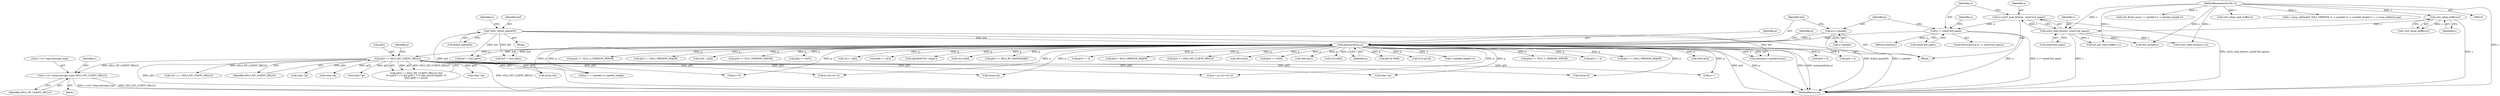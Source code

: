 digraph "0_openssl_6ce9687b5aba5391fc0de50e18779eb676d0e04d@pointer" {
"1001031" [label="(Call,s->s3->tmp.message_type=SSL3_MT_CLIENT_HELLO)"];
"1000442" [label="(Call,p[5] == SSL3_MT_CLIENT_HELLO)"];
"1000215" [label="(Call,memcpy(buf,p,n))"];
"1000152" [label="(Call,*buf= &(buf_space[0]))"];
"1000210" [label="(Call,p=s->packet)"];
"1000204" [label="(Call,n != sizeof buf_space)"];
"1000197" [label="(Call,n=ssl23_read_bytes(s, sizeof buf_space))"];
"1000199" [label="(Call,ssl23_read_bytes(s, sizeof buf_space))"];
"1000194" [label="(Call,ssl3_setup_buffers(s))"];
"1000148" [label="(MethodParameterIn,SSL *s)"];
"1001232" [label="(Call,SSL_accept(s))"];
"1000782" [label="(Call,ssl3_finish_mac(s, s->packet+2, s->packet_length-2))"];
"1001002" [label="(Call,p++)"];
"1000859" [label="(Call,*(d++) = SSL3_MT_CLIENT_HELLO)"];
"1001226" [label="(Call,buf != buf_space)"];
"1000205" [label="(Identifier,n)"];
"1000454" [label="(Call,p[4] < 5)"];
"1000443" [label="(Call,p[5])"];
"1000199" [label="(Call,ssl23_read_bytes(s, sizeof buf_space))"];
"1000194" [label="(Call,ssl3_setup_buffers(s))"];
"1000481" [label="(Call,p[4] < 6)"];
"1000446" [label="(Identifier,SSL3_MT_CLIENT_HELLO)"];
"1000646" [label="(Call,(char *)p)"];
"1000208" [label="(Return,return(n);)"];
"1000300" [label="(Call,p[4] >= TLS1_2_VERSION_MINOR)"];
"1000271" [label="(Call,p[3] == SSL3_VERSION_MAJOR)"];
"1000211" [label="(Identifier,p)"];
"1001032" [label="(Call,s->s3->tmp.message_type)"];
"1000722" [label="(Call,v[0] = p[3])"];
"1000977" [label="(Call,p = p+csl+sil+cl)"];
"1000292" [label="(Call,p[4] >= TLS1_VERSION_MINOR)"];
"1001136" [label="(Call,memcpy(s->packet,buf,n))"];
"1000239" [label="(Call,p[4] == 0x02)"];
"1000637" [label="(Call,(char *)p)"];
"1000729" [label="(Call,v[1] = p[4])"];
"1000459" [label="(Call,p[9] >= p[1])"];
"1000200" [label="(Identifier,s)"];
"1001039" [label="(Identifier,SSL3_MT_CLIENT_HELLO)"];
"1000678" [label="(Call,(char *)p)"];
"1001031" [label="(Call,s->s3->tmp.message_type=SSL3_MT_CLIENT_HELLO)"];
"1000827" [label="(Call,n2s(p,sil))"];
"1000223" [label="(Identifier,p)"];
"1001044" [label="(Identifier,s)"];
"1000217" [label="(Identifier,p)"];
"1000204" [label="(Call,n != sizeof buf_space)"];
"1000215" [label="(Call,memcpy(buf,p,n))"];
"1000738" [label="(Call,((p[0]&0x7f)<<8)|p[1])"];
"1000284" [label="(Call,v[1]=p[4])"];
"1000216" [label="(Identifier,buf)"];
"1000149" [label="(Block,)"];
"1000168" [label="(Identifier,n)"];
"1000430" [label="(Call,p[0] == SSL3_RT_HANDSHAKE)"];
"1000830" [label="(Call,n2s(p,cl))"];
"1000987" [label="(Call,p <  s->packet+s->packet_length)"];
"1000449" [label="(Call,p[3] == 0)"];
"1000193" [label="(Call,!ssl3_setup_buffers(s))"];
"1000821" [label="(Call,p+=5)"];
"1000492" [label="(Call,p[9] > SSL3_VERSION_MAJOR)"];
"1000655" [label="(Call,(char *)p)"];
"1000979" [label="(Call,p+csl+sil+cl)"];
"1000226" [label="(Call,p[2] == SSL2_MT_CLIENT_HELLO)"];
"1000451" [label="(Identifier,p)"];
"1000206" [label="(Call,sizeof buf_space)"];
"1000771" [label="(Call,ssl23_read_bytes(s,n+2))"];
"1000210" [label="(Call,p=s->packet)"];
"1000203" [label="(ControlStructure,if (n != sizeof buf_space))"];
"1000201" [label="(Call,sizeof buf_space)"];
"1000713" [label="(Block,)"];
"1000245" [label="(Call,v[0]=p[3])"];
"1000153" [label="(Identifier,buf)"];
"1000197" [label="(Call,n=ssl23_read_bytes(s, sizeof buf_space))"];
"1000209" [label="(Identifier,n)"];
"1000442" [label="(Call,p[5] == SSL3_MT_CLIENT_HELLO)"];
"1000234" [label="(Call,p[3] == 0x00)"];
"1000467" [label="(Call,v[0]=p[1])"];
"1001119" [label="(Call,ssl3_setup_read_buffer(s))"];
"1000441" [label="(Call,(p[5] == SSL3_MT_CLIENT_HELLO) &&\n\t\t\t ((p[3] == 0 && p[4] < 5 /* silly record length? */)\n\t\t\t\t|| (p[9] >= p[1])))"];
"1000252" [label="(Call,v[1]=p[4])"];
"1000212" [label="(Call,s->packet)"];
"1000148" [label="(MethodParameterIn,SSL *s)"];
"1001236" [label="(Call,buf != buf_space)"];
"1001088" [label="(Call,ssl_init_wbio_buffer(s,1))"];
"1001244" [label="(MethodReturn,int)"];
"1000218" [label="(Identifier,n)"];
"1000221" [label="(Call,p[0] & 0x80)"];
"1000503" [label="(Call,v[1]=p[10])"];
"1000798" [label="(Call,s->msg_callback(0, SSL2_VERSION, 0, s->packet+2, s->packet_length-2, s, s->msg_callback_arg))"];
"1000152" [label="(Call,*buf= &(buf_space[0]))"];
"1000663" [label="(Call,(char *)p)"];
"1001102" [label="(Call,s->packet_length=n)"];
"1000195" [label="(Identifier,s)"];
"1000182" [label="(Block,)"];
"1000325" [label="(Call,p[4] >= TLS1_1_VERSION_MINOR)"];
"1000476" [label="(Call,p[3] == 0)"];
"1000198" [label="(Identifier,n)"];
"1000436" [label="(Call,p[1] == SSL3_VERSION_MAJOR)"];
"1000824" [label="(Call,n2s(p,csl))"];
"1000154" [label="(Call,&(buf_space[0]))"];
"1000277" [label="(Call,v[0]=p[3])"];
"1001031" -> "1000713"  [label="AST: "];
"1001031" -> "1001039"  [label="CFG: "];
"1001032" -> "1001031"  [label="AST: "];
"1001039" -> "1001031"  [label="AST: "];
"1001044" -> "1001031"  [label="CFG: "];
"1001031" -> "1001244"  [label="DDG: s->s3->tmp.message_type"];
"1001031" -> "1001244"  [label="DDG: SSL3_MT_CLIENT_HELLO"];
"1000442" -> "1001031"  [label="DDG: SSL3_MT_CLIENT_HELLO"];
"1000442" -> "1000441"  [label="AST: "];
"1000442" -> "1000446"  [label="CFG: "];
"1000443" -> "1000442"  [label="AST: "];
"1000446" -> "1000442"  [label="AST: "];
"1000451" -> "1000442"  [label="CFG: "];
"1000441" -> "1000442"  [label="CFG: "];
"1000442" -> "1001244"  [label="DDG: p[5]"];
"1000442" -> "1001244"  [label="DDG: SSL3_MT_CLIENT_HELLO"];
"1000442" -> "1000441"  [label="DDG: p[5]"];
"1000442" -> "1000441"  [label="DDG: SSL3_MT_CLIENT_HELLO"];
"1000215" -> "1000442"  [label="DDG: p"];
"1000442" -> "1000637"  [label="DDG: p[5]"];
"1000442" -> "1000646"  [label="DDG: p[5]"];
"1000442" -> "1000655"  [label="DDG: p[5]"];
"1000442" -> "1000663"  [label="DDG: p[5]"];
"1000442" -> "1000678"  [label="DDG: p[5]"];
"1000442" -> "1000821"  [label="DDG: p[5]"];
"1000442" -> "1000824"  [label="DDG: p[5]"];
"1000442" -> "1000827"  [label="DDG: p[5]"];
"1000442" -> "1000830"  [label="DDG: p[5]"];
"1000442" -> "1000859"  [label="DDG: SSL3_MT_CLIENT_HELLO"];
"1000442" -> "1000977"  [label="DDG: p[5]"];
"1000442" -> "1000979"  [label="DDG: p[5]"];
"1000442" -> "1000987"  [label="DDG: p[5]"];
"1000442" -> "1001002"  [label="DDG: p[5]"];
"1000215" -> "1000182"  [label="AST: "];
"1000215" -> "1000218"  [label="CFG: "];
"1000216" -> "1000215"  [label="AST: "];
"1000217" -> "1000215"  [label="AST: "];
"1000218" -> "1000215"  [label="AST: "];
"1000223" -> "1000215"  [label="CFG: "];
"1000215" -> "1001244"  [label="DDG: buf"];
"1000215" -> "1001244"  [label="DDG: p"];
"1000215" -> "1001244"  [label="DDG: n"];
"1000215" -> "1001244"  [label="DDG: memcpy(buf,p,n)"];
"1000152" -> "1000215"  [label="DDG: buf"];
"1000210" -> "1000215"  [label="DDG: p"];
"1000204" -> "1000215"  [label="DDG: n"];
"1000215" -> "1000221"  [label="DDG: p"];
"1000215" -> "1000226"  [label="DDG: p"];
"1000215" -> "1000234"  [label="DDG: p"];
"1000215" -> "1000239"  [label="DDG: p"];
"1000215" -> "1000245"  [label="DDG: p"];
"1000215" -> "1000252"  [label="DDG: p"];
"1000215" -> "1000271"  [label="DDG: p"];
"1000215" -> "1000277"  [label="DDG: p"];
"1000215" -> "1000284"  [label="DDG: p"];
"1000215" -> "1000292"  [label="DDG: p"];
"1000215" -> "1000300"  [label="DDG: p"];
"1000215" -> "1000325"  [label="DDG: p"];
"1000215" -> "1000430"  [label="DDG: p"];
"1000215" -> "1000436"  [label="DDG: p"];
"1000215" -> "1000449"  [label="DDG: p"];
"1000215" -> "1000454"  [label="DDG: p"];
"1000215" -> "1000459"  [label="DDG: p"];
"1000215" -> "1000467"  [label="DDG: p"];
"1000215" -> "1000476"  [label="DDG: p"];
"1000215" -> "1000481"  [label="DDG: p"];
"1000215" -> "1000492"  [label="DDG: p"];
"1000215" -> "1000503"  [label="DDG: p"];
"1000215" -> "1000637"  [label="DDG: p"];
"1000215" -> "1000722"  [label="DDG: p"];
"1000215" -> "1000729"  [label="DDG: p"];
"1000215" -> "1000738"  [label="DDG: p"];
"1000215" -> "1000821"  [label="DDG: p"];
"1000215" -> "1000824"  [label="DDG: p"];
"1000215" -> "1000827"  [label="DDG: p"];
"1000215" -> "1000830"  [label="DDG: p"];
"1000215" -> "1000977"  [label="DDG: p"];
"1000215" -> "1000979"  [label="DDG: p"];
"1000215" -> "1000987"  [label="DDG: p"];
"1000215" -> "1001002"  [label="DDG: p"];
"1000215" -> "1001102"  [label="DDG: n"];
"1000215" -> "1001136"  [label="DDG: buf"];
"1000215" -> "1001136"  [label="DDG: n"];
"1000215" -> "1001226"  [label="DDG: buf"];
"1000215" -> "1001236"  [label="DDG: buf"];
"1000152" -> "1000149"  [label="AST: "];
"1000152" -> "1000154"  [label="CFG: "];
"1000153" -> "1000152"  [label="AST: "];
"1000154" -> "1000152"  [label="AST: "];
"1000168" -> "1000152"  [label="CFG: "];
"1000152" -> "1001244"  [label="DDG: buf"];
"1000152" -> "1001244"  [label="DDG: &(buf_space[0])"];
"1000152" -> "1001136"  [label="DDG: buf"];
"1000152" -> "1001226"  [label="DDG: buf"];
"1000152" -> "1001236"  [label="DDG: buf"];
"1000210" -> "1000182"  [label="AST: "];
"1000210" -> "1000212"  [label="CFG: "];
"1000211" -> "1000210"  [label="AST: "];
"1000212" -> "1000210"  [label="AST: "];
"1000216" -> "1000210"  [label="CFG: "];
"1000210" -> "1001244"  [label="DDG: s->packet"];
"1000204" -> "1000203"  [label="AST: "];
"1000204" -> "1000206"  [label="CFG: "];
"1000205" -> "1000204"  [label="AST: "];
"1000206" -> "1000204"  [label="AST: "];
"1000209" -> "1000204"  [label="CFG: "];
"1000211" -> "1000204"  [label="CFG: "];
"1000204" -> "1001244"  [label="DDG: n"];
"1000204" -> "1001244"  [label="DDG: n != sizeof buf_space"];
"1000197" -> "1000204"  [label="DDG: n"];
"1000204" -> "1000208"  [label="DDG: n"];
"1000197" -> "1000182"  [label="AST: "];
"1000197" -> "1000199"  [label="CFG: "];
"1000198" -> "1000197"  [label="AST: "];
"1000199" -> "1000197"  [label="AST: "];
"1000205" -> "1000197"  [label="CFG: "];
"1000197" -> "1001244"  [label="DDG: ssl23_read_bytes(s, sizeof buf_space)"];
"1000199" -> "1000197"  [label="DDG: s"];
"1000199" -> "1000201"  [label="CFG: "];
"1000200" -> "1000199"  [label="AST: "];
"1000201" -> "1000199"  [label="AST: "];
"1000199" -> "1001244"  [label="DDG: s"];
"1000194" -> "1000199"  [label="DDG: s"];
"1000148" -> "1000199"  [label="DDG: s"];
"1000199" -> "1000771"  [label="DDG: s"];
"1000199" -> "1001088"  [label="DDG: s"];
"1000199" -> "1001232"  [label="DDG: s"];
"1000194" -> "1000193"  [label="AST: "];
"1000194" -> "1000195"  [label="CFG: "];
"1000195" -> "1000194"  [label="AST: "];
"1000193" -> "1000194"  [label="CFG: "];
"1000194" -> "1001244"  [label="DDG: s"];
"1000194" -> "1000193"  [label="DDG: s"];
"1000148" -> "1000194"  [label="DDG: s"];
"1000148" -> "1000147"  [label="AST: "];
"1000148" -> "1001244"  [label="DDG: s"];
"1000148" -> "1000771"  [label="DDG: s"];
"1000148" -> "1000782"  [label="DDG: s"];
"1000148" -> "1000798"  [label="DDG: s"];
"1000148" -> "1001088"  [label="DDG: s"];
"1000148" -> "1001119"  [label="DDG: s"];
"1000148" -> "1001232"  [label="DDG: s"];
}
